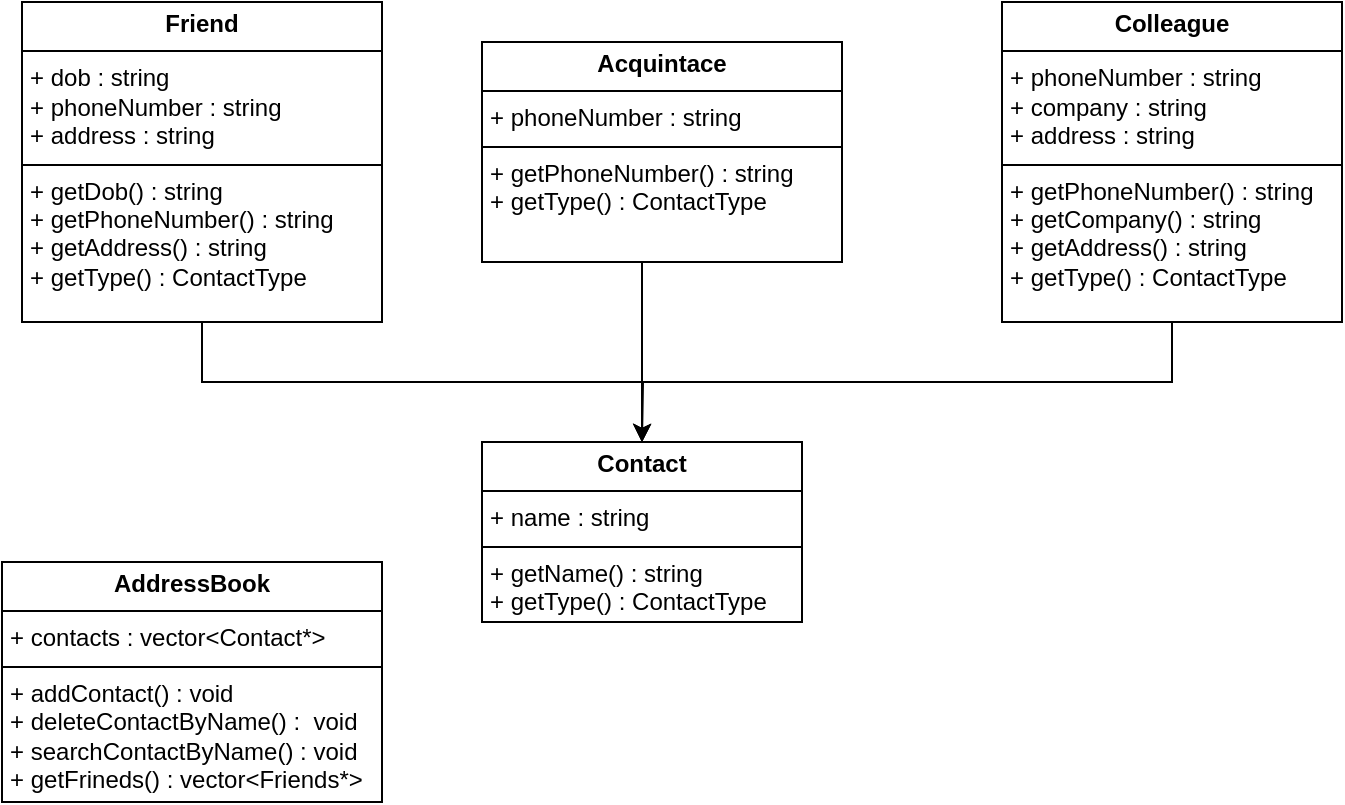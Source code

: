 <mxfile version="24.4.13" type="device">
  <diagram id="C5RBs43oDa-KdzZeNtuy" name="Page-1">
    <mxGraphModel dx="794" dy="851" grid="1" gridSize="10" guides="1" tooltips="1" connect="1" arrows="1" fold="1" page="1" pageScale="1" pageWidth="827" pageHeight="1169" math="0" shadow="0">
      <root>
        <mxCell id="WIyWlLk6GJQsqaUBKTNV-0" />
        <mxCell id="WIyWlLk6GJQsqaUBKTNV-1" parent="WIyWlLk6GJQsqaUBKTNV-0" />
        <mxCell id="VlGfRJafEnNHYOCLjHCJ-0" value="&lt;p style=&quot;margin:0px;margin-top:4px;text-align:center;&quot;&gt;&lt;b&gt;Contact&lt;/b&gt;&lt;/p&gt;&lt;hr size=&quot;1&quot; style=&quot;border-style:solid;&quot;&gt;&lt;p style=&quot;margin:0px;margin-left:4px;&quot;&gt;+ name : string&lt;/p&gt;&lt;hr size=&quot;1&quot; style=&quot;border-style:solid;&quot;&gt;&lt;p style=&quot;margin:0px;margin-left:4px;&quot;&gt;+ getName() : string&lt;/p&gt;&lt;p style=&quot;margin:0px;margin-left:4px;&quot;&gt;+ getType() : ContactType&lt;/p&gt;" style="verticalAlign=top;align=left;overflow=fill;html=1;whiteSpace=wrap;" parent="WIyWlLk6GJQsqaUBKTNV-1" vertex="1">
          <mxGeometry x="300" y="340" width="160" height="90" as="geometry" />
        </mxCell>
        <mxCell id="baa6eQIRC4OWWwGAYzm3-0" style="edgeStyle=orthogonalEdgeStyle;rounded=0;orthogonalLoop=1;jettySize=auto;html=1;exitX=0.5;exitY=1;exitDx=0;exitDy=0;entryX=0.5;entryY=0;entryDx=0;entryDy=0;" edge="1" parent="WIyWlLk6GJQsqaUBKTNV-1" source="VlGfRJafEnNHYOCLjHCJ-5" target="VlGfRJafEnNHYOCLjHCJ-0">
          <mxGeometry relative="1" as="geometry" />
        </mxCell>
        <mxCell id="VlGfRJafEnNHYOCLjHCJ-5" value="&lt;p style=&quot;margin:0px;margin-top:4px;text-align:center;&quot;&gt;&lt;b&gt;Friend&lt;/b&gt;&lt;/p&gt;&lt;hr size=&quot;1&quot; style=&quot;border-style:solid;&quot;&gt;&lt;p style=&quot;margin:0px;margin-left:4px;&quot;&gt;+ dob : string&lt;/p&gt;&lt;p style=&quot;margin:0px;margin-left:4px;&quot;&gt;+ phoneNumber : string&lt;/p&gt;&lt;p style=&quot;margin:0px;margin-left:4px;&quot;&gt;+ address : string&lt;/p&gt;&lt;hr size=&quot;1&quot; style=&quot;border-style:solid;&quot;&gt;&lt;p style=&quot;margin:0px;margin-left:4px;&quot;&gt;+ getDob() : string&lt;/p&gt;&lt;p style=&quot;margin:0px;margin-left:4px;&quot;&gt;+ getPhoneNumber() : string&lt;/p&gt;&lt;p style=&quot;margin:0px;margin-left:4px;&quot;&gt;+ getAddress() : string&lt;/p&gt;&lt;p style=&quot;margin:0px;margin-left:4px;&quot;&gt;+ getType() : ContactType&lt;/p&gt;" style="verticalAlign=top;align=left;overflow=fill;html=1;whiteSpace=wrap;" parent="WIyWlLk6GJQsqaUBKTNV-1" vertex="1">
          <mxGeometry x="70" y="120" width="180" height="160" as="geometry" />
        </mxCell>
        <mxCell id="baa6eQIRC4OWWwGAYzm3-1" style="edgeStyle=orthogonalEdgeStyle;rounded=0;orthogonalLoop=1;jettySize=auto;html=1;exitX=0.5;exitY=1;exitDx=0;exitDy=0;" edge="1" parent="WIyWlLk6GJQsqaUBKTNV-1" source="VlGfRJafEnNHYOCLjHCJ-6">
          <mxGeometry relative="1" as="geometry">
            <mxPoint x="380" y="340" as="targetPoint" />
            <Array as="points">
              <mxPoint x="380" y="210" />
            </Array>
          </mxGeometry>
        </mxCell>
        <mxCell id="VlGfRJafEnNHYOCLjHCJ-6" value="&lt;p style=&quot;margin:0px;margin-top:4px;text-align:center;&quot;&gt;&lt;b&gt;Acquintace&lt;/b&gt;&lt;/p&gt;&lt;hr size=&quot;1&quot; style=&quot;border-style:solid;&quot;&gt;&lt;p style=&quot;margin:0px;margin-left:4px;&quot;&gt;+ phoneNumber : string&lt;/p&gt;&lt;hr size=&quot;1&quot; style=&quot;border-style:solid;&quot;&gt;&lt;p style=&quot;margin:0px;margin-left:4px;&quot;&gt;+ getPhoneNumber() : string&lt;/p&gt;&lt;p style=&quot;margin:0px;margin-left:4px;&quot;&gt;+ getType() : ContactType&lt;/p&gt;" style="verticalAlign=top;align=left;overflow=fill;html=1;whiteSpace=wrap;" parent="WIyWlLk6GJQsqaUBKTNV-1" vertex="1">
          <mxGeometry x="300" y="140" width="180" height="110" as="geometry" />
        </mxCell>
        <mxCell id="baa6eQIRC4OWWwGAYzm3-4" style="edgeStyle=orthogonalEdgeStyle;rounded=0;orthogonalLoop=1;jettySize=auto;html=1;exitX=0.5;exitY=1;exitDx=0;exitDy=0;" edge="1" parent="WIyWlLk6GJQsqaUBKTNV-1" source="baa6eQIRC4OWWwGAYzm3-3">
          <mxGeometry relative="1" as="geometry">
            <mxPoint x="380" y="340" as="targetPoint" />
          </mxGeometry>
        </mxCell>
        <mxCell id="baa6eQIRC4OWWwGAYzm3-3" value="&lt;p style=&quot;margin:0px;margin-top:4px;text-align:center;&quot;&gt;&lt;b&gt;Colleague&lt;/b&gt;&lt;/p&gt;&lt;hr size=&quot;1&quot; style=&quot;border-style:solid;&quot;&gt;&lt;p style=&quot;margin:0px;margin-left:4px;&quot;&gt;+ phoneNumber : string&lt;/p&gt;&lt;p style=&quot;margin:0px;margin-left:4px;&quot;&gt;+ company : string&lt;/p&gt;&lt;p style=&quot;margin:0px;margin-left:4px;&quot;&gt;+ address : string&lt;/p&gt;&lt;hr size=&quot;1&quot; style=&quot;border-style:solid;&quot;&gt;&lt;p style=&quot;margin:0px;margin-left:4px;&quot;&gt;+ getPhoneNumber() : string&lt;/p&gt;&lt;p style=&quot;margin:0px;margin-left:4px;&quot;&gt;+ getCompany() : string&lt;/p&gt;&lt;p style=&quot;margin:0px;margin-left:4px;&quot;&gt;+ getAddress() : string&lt;/p&gt;&lt;p style=&quot;margin:0px;margin-left:4px;&quot;&gt;+ getType() : ContactType&lt;/p&gt;" style="verticalAlign=top;align=left;overflow=fill;html=1;whiteSpace=wrap;" vertex="1" parent="WIyWlLk6GJQsqaUBKTNV-1">
          <mxGeometry x="560" y="120" width="170" height="160" as="geometry" />
        </mxCell>
        <mxCell id="baa6eQIRC4OWWwGAYzm3-5" value="&lt;p style=&quot;margin:0px;margin-top:4px;text-align:center;&quot;&gt;&lt;b&gt;AddressBook&lt;/b&gt;&lt;/p&gt;&lt;hr size=&quot;1&quot; style=&quot;border-style:solid;&quot;&gt;&lt;p style=&quot;margin:0px;margin-left:4px;&quot;&gt;+ contacts : vector&amp;lt;Contact*&amp;gt;&lt;/p&gt;&lt;hr size=&quot;1&quot; style=&quot;border-style:solid;&quot;&gt;&lt;p style=&quot;margin:0px;margin-left:4px;&quot;&gt;+ addContact() : void&lt;/p&gt;&lt;p style=&quot;margin:0px;margin-left:4px;&quot;&gt;+ deleteContactByName() :&amp;nbsp; void&lt;/p&gt;&lt;p style=&quot;margin:0px;margin-left:4px;&quot;&gt;+ searchContactByName() : void&lt;/p&gt;&lt;p style=&quot;margin:0px;margin-left:4px;&quot;&gt;+ getFrineds() : vector&amp;lt;Friends*&amp;gt;&lt;/p&gt;" style="verticalAlign=top;align=left;overflow=fill;html=1;whiteSpace=wrap;" vertex="1" parent="WIyWlLk6GJQsqaUBKTNV-1">
          <mxGeometry x="60" y="400" width="190" height="120" as="geometry" />
        </mxCell>
      </root>
    </mxGraphModel>
  </diagram>
</mxfile>
